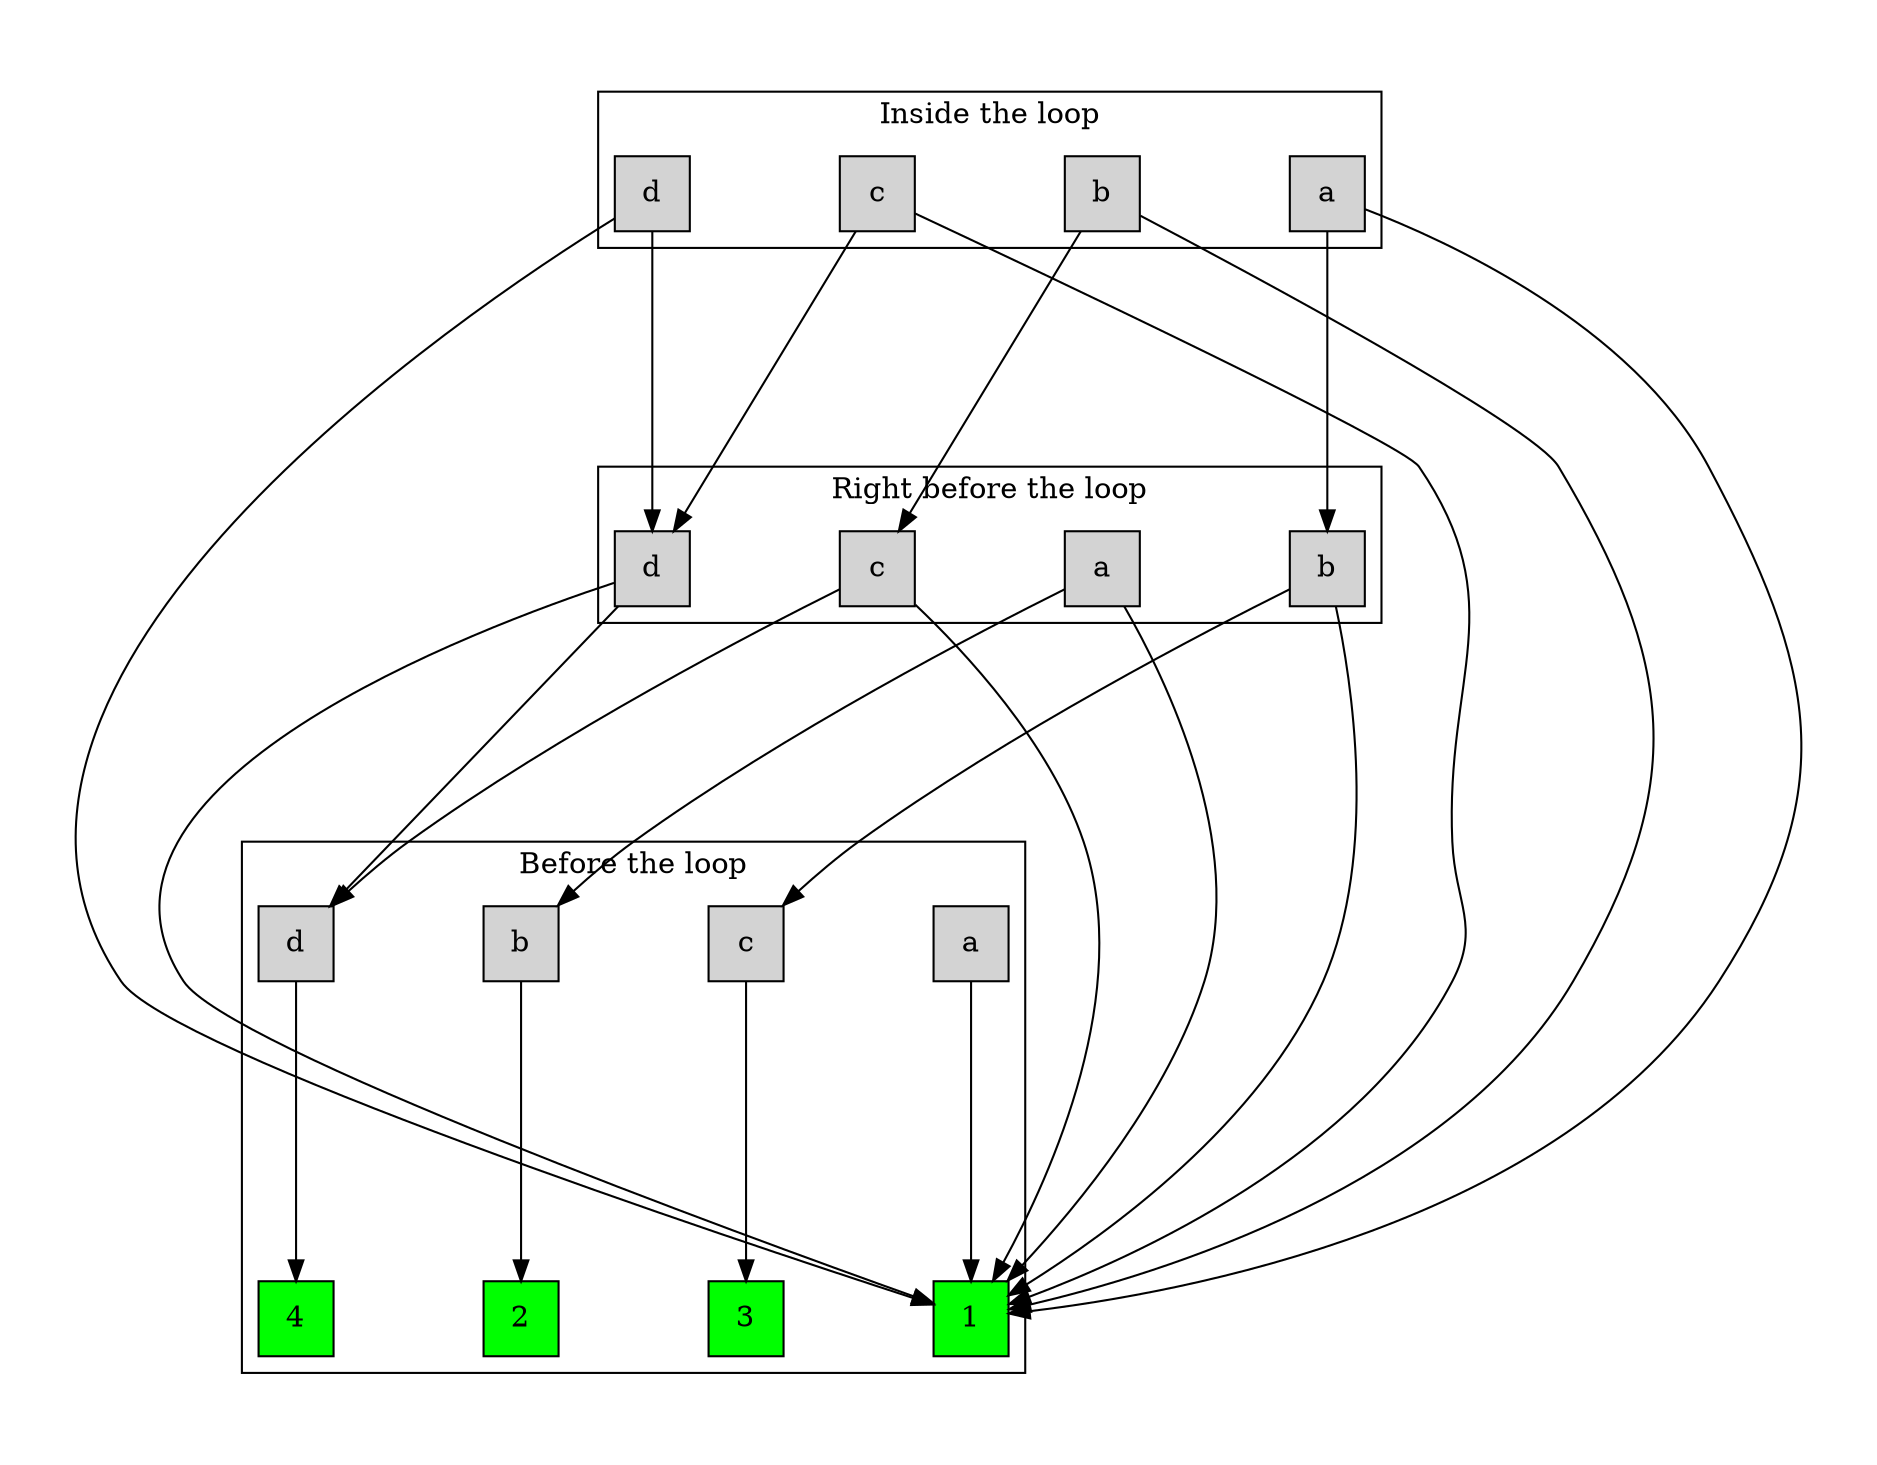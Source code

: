 digraph G {
    node[shape="square", style="filled"]
    graph [pad="0.5", nodesep="1", ranksep="2"];
    rank=same;
    
    1[fillcolor="green"]
    2[fillcolor="green"]
    3[fillcolor="green"]
    4[fillcolor="green"]


	subgraph cluster_0 {
        label="Before the loop"
        a_out[label="a"]
        b_out[label="b"]
        c_out[label="c"]
        d_out[label="d"]

        a_out -> 1
        b_out -> 2
        c_out -> 3
        d_out -> 4
    }

    subgraph cluster_1 {
        label="Right before the loop"

        d_preloop[label="d"] 
        c_preloop[label="c"] 
        b_preloop[label="b"] 
        a_preloop[label="a"] 

        d_preloop -> d_out, 1
        c_preloop-> d_out, 1
        b_preloop -> c_out, 1
        a_preloop -> b_out, 1
    }

	subgraph cluster_2 {
        label="Inside the loop"

        d_loop[label="d"] 
        c_loop[label="c"] 
        b_loop[label="b"] 
        a_loop[label="a"] 

        d_loop -> d_preloop, 1
        c_loop-> d_preloop, 1
        b_loop -> c_preloop, 1
        a_loop -> b_preloop, 1


    }
}